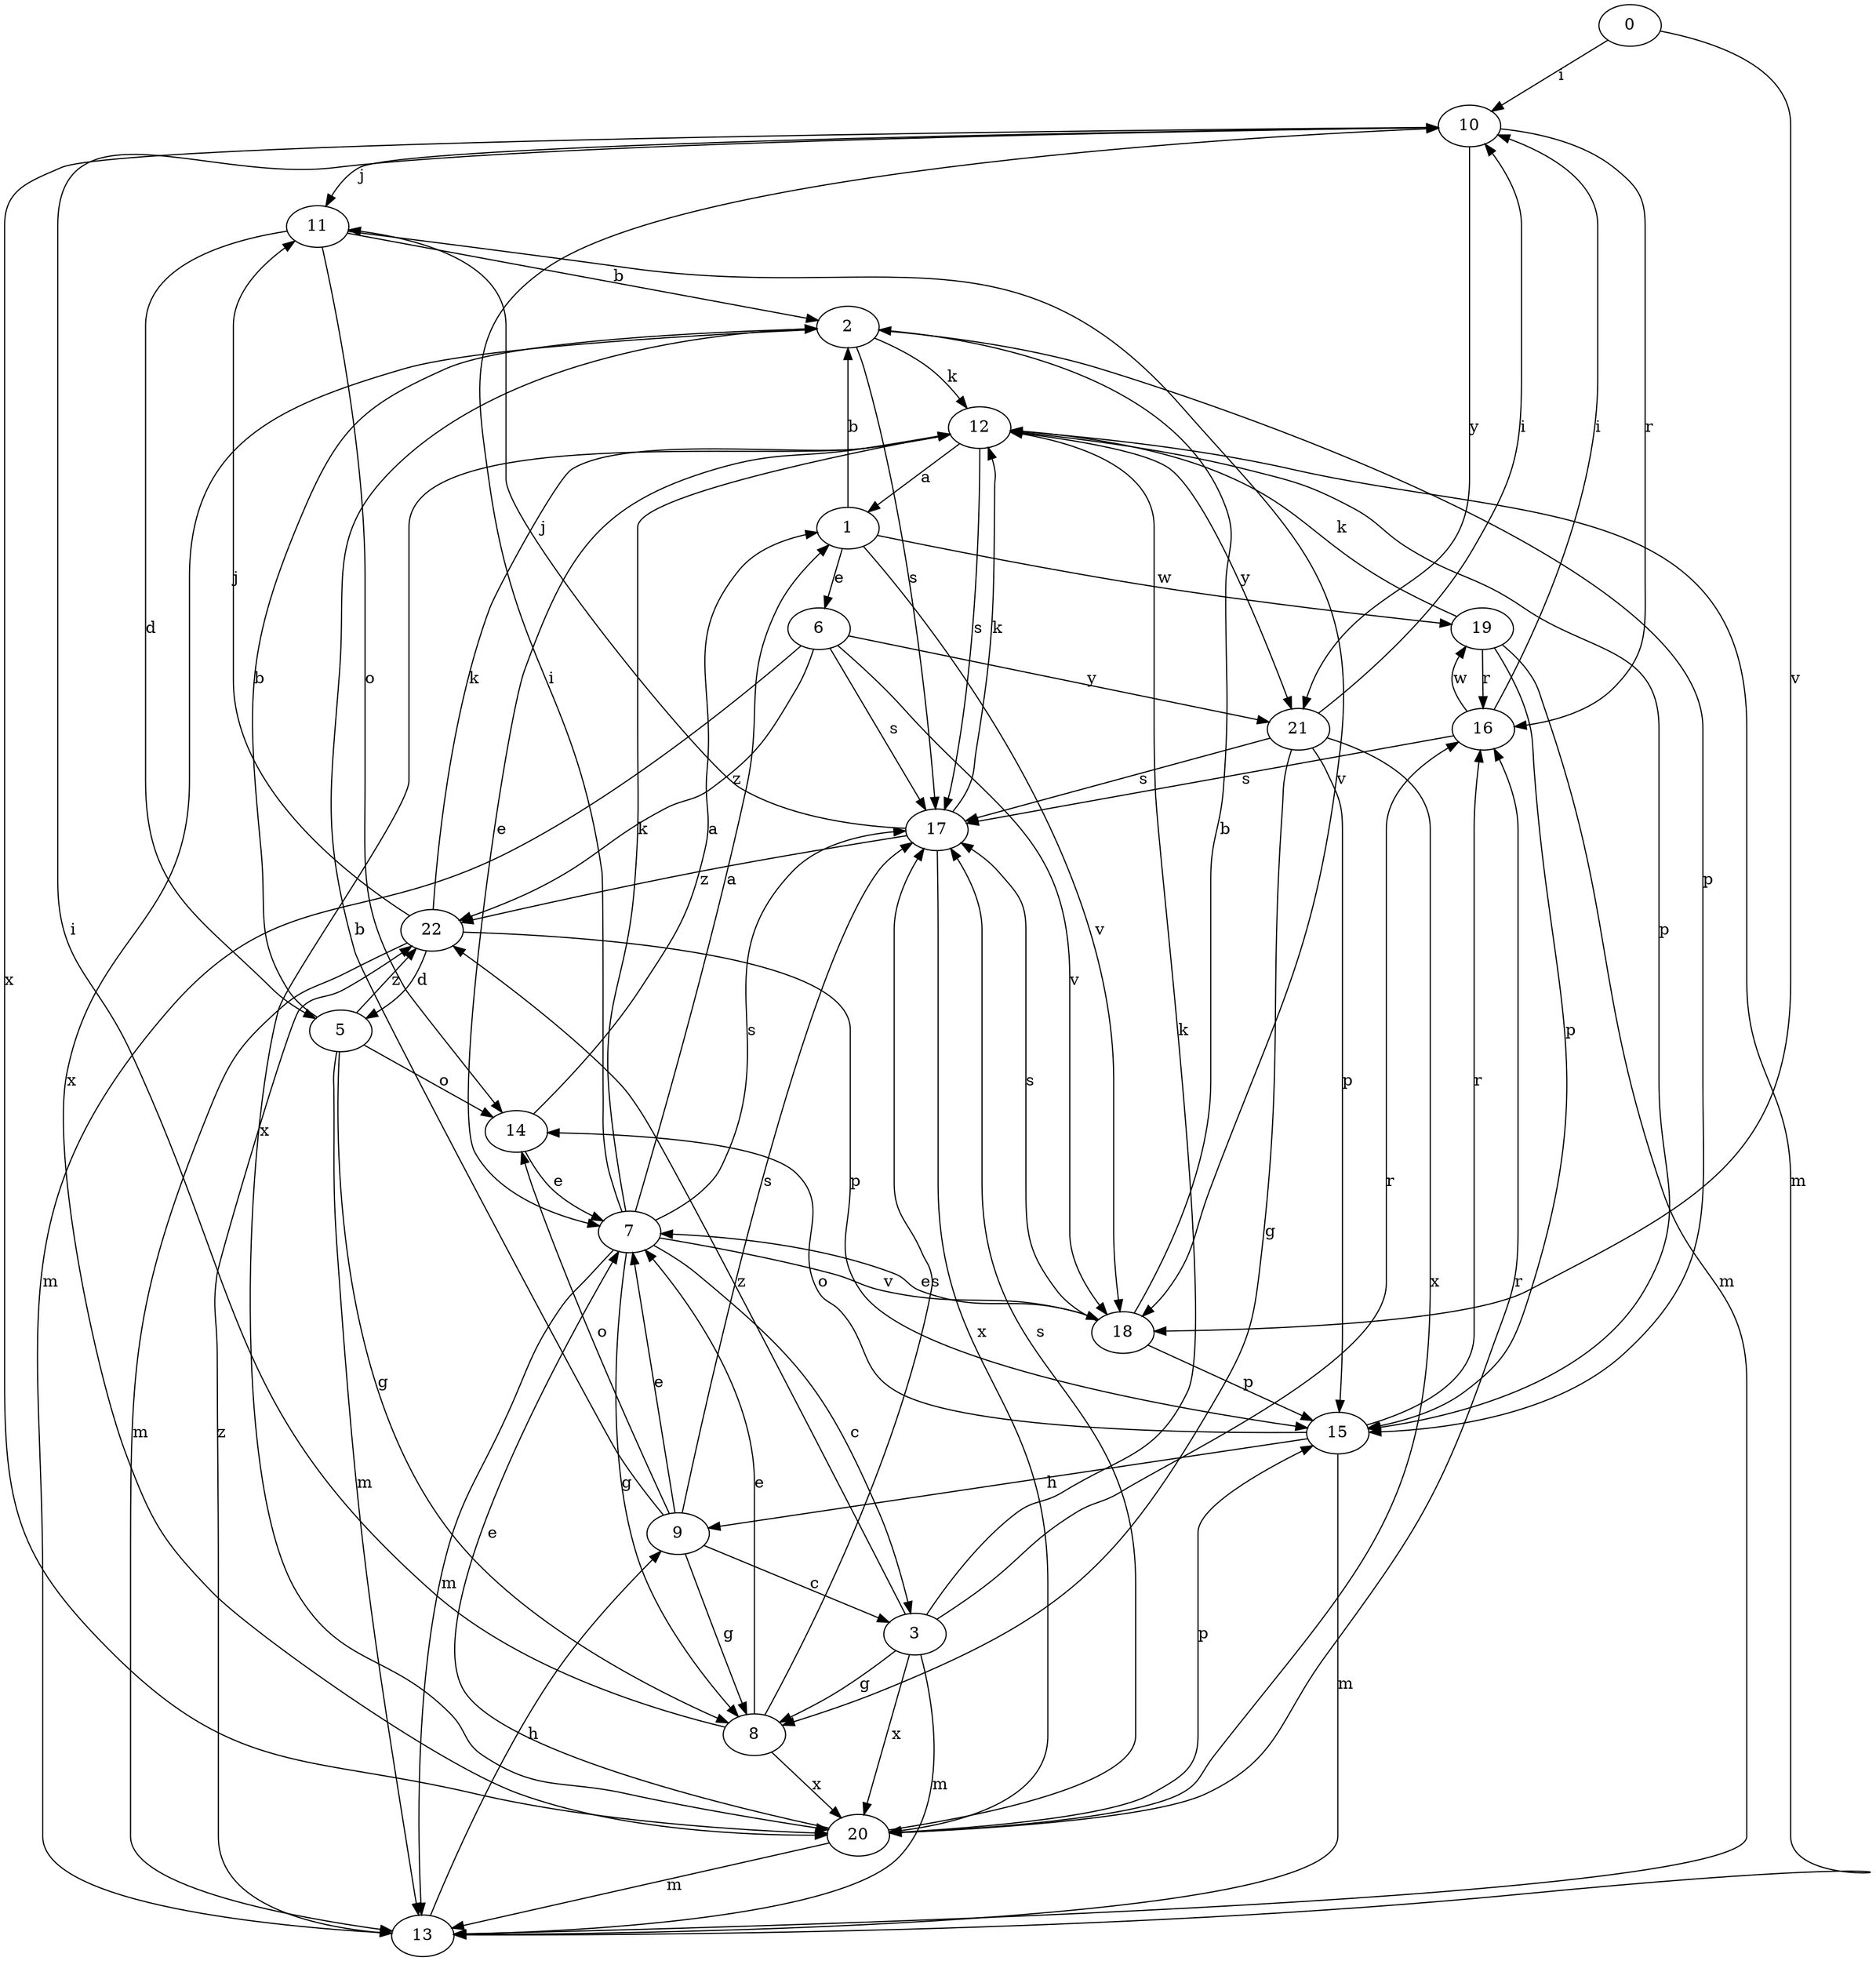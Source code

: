 strict digraph  {
0;
1;
2;
3;
5;
6;
7;
8;
9;
10;
11;
12;
13;
14;
15;
16;
17;
18;
19;
20;
21;
22;
0 -> 10  [label=i];
0 -> 18  [label=v];
1 -> 2  [label=b];
1 -> 6  [label=e];
1 -> 18  [label=v];
1 -> 19  [label=w];
2 -> 12  [label=k];
2 -> 15  [label=p];
2 -> 17  [label=s];
2 -> 20  [label=x];
3 -> 8  [label=g];
3 -> 12  [label=k];
3 -> 13  [label=m];
3 -> 16  [label=r];
3 -> 20  [label=x];
3 -> 22  [label=z];
5 -> 2  [label=b];
5 -> 8  [label=g];
5 -> 13  [label=m];
5 -> 14  [label=o];
5 -> 22  [label=z];
6 -> 13  [label=m];
6 -> 17  [label=s];
6 -> 18  [label=v];
6 -> 21  [label=y];
6 -> 22  [label=z];
7 -> 1  [label=a];
7 -> 3  [label=c];
7 -> 8  [label=g];
7 -> 10  [label=i];
7 -> 12  [label=k];
7 -> 13  [label=m];
7 -> 17  [label=s];
7 -> 18  [label=v];
8 -> 7  [label=e];
8 -> 10  [label=i];
8 -> 17  [label=s];
8 -> 20  [label=x];
9 -> 2  [label=b];
9 -> 3  [label=c];
9 -> 7  [label=e];
9 -> 8  [label=g];
9 -> 14  [label=o];
9 -> 17  [label=s];
10 -> 11  [label=j];
10 -> 16  [label=r];
10 -> 20  [label=x];
10 -> 21  [label=y];
11 -> 2  [label=b];
11 -> 5  [label=d];
11 -> 14  [label=o];
11 -> 18  [label=v];
12 -> 1  [label=a];
12 -> 7  [label=e];
12 -> 13  [label=m];
12 -> 15  [label=p];
12 -> 17  [label=s];
12 -> 20  [label=x];
12 -> 21  [label=y];
13 -> 9  [label=h];
13 -> 22  [label=z];
14 -> 1  [label=a];
14 -> 7  [label=e];
15 -> 9  [label=h];
15 -> 13  [label=m];
15 -> 14  [label=o];
15 -> 16  [label=r];
16 -> 10  [label=i];
16 -> 17  [label=s];
16 -> 19  [label=w];
17 -> 11  [label=j];
17 -> 12  [label=k];
17 -> 20  [label=x];
17 -> 22  [label=z];
18 -> 2  [label=b];
18 -> 7  [label=e];
18 -> 15  [label=p];
18 -> 17  [label=s];
19 -> 12  [label=k];
19 -> 13  [label=m];
19 -> 15  [label=p];
19 -> 16  [label=r];
20 -> 7  [label=e];
20 -> 13  [label=m];
20 -> 15  [label=p];
20 -> 16  [label=r];
20 -> 17  [label=s];
21 -> 8  [label=g];
21 -> 10  [label=i];
21 -> 15  [label=p];
21 -> 17  [label=s];
21 -> 20  [label=x];
22 -> 5  [label=d];
22 -> 11  [label=j];
22 -> 12  [label=k];
22 -> 13  [label=m];
22 -> 15  [label=p];
}
